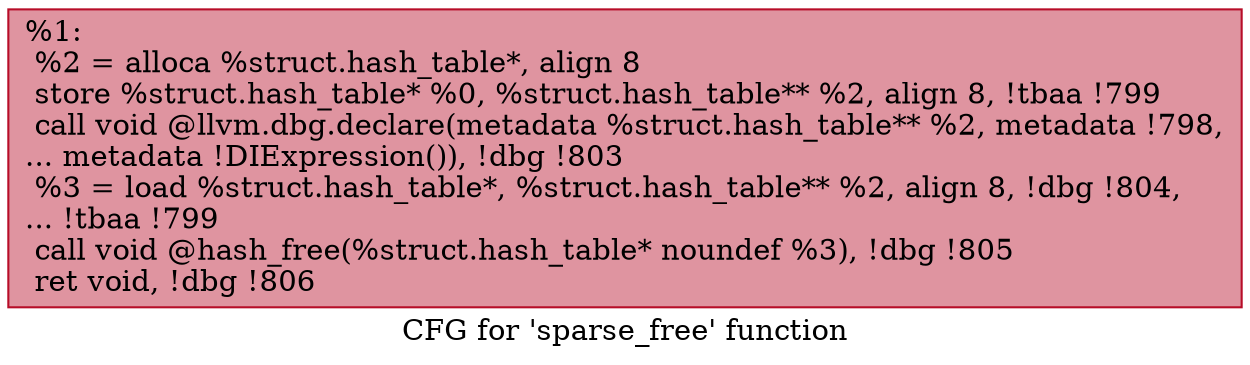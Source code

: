 digraph "CFG for 'sparse_free' function" {
	label="CFG for 'sparse_free' function";

	Node0x19b2280 [shape=record,color="#b70d28ff", style=filled, fillcolor="#b70d2870",label="{%1:\l  %2 = alloca %struct.hash_table*, align 8\l  store %struct.hash_table* %0, %struct.hash_table** %2, align 8, !tbaa !799\l  call void @llvm.dbg.declare(metadata %struct.hash_table** %2, metadata !798,\l... metadata !DIExpression()), !dbg !803\l  %3 = load %struct.hash_table*, %struct.hash_table** %2, align 8, !dbg !804,\l... !tbaa !799\l  call void @hash_free(%struct.hash_table* noundef %3), !dbg !805\l  ret void, !dbg !806\l}"];
}
